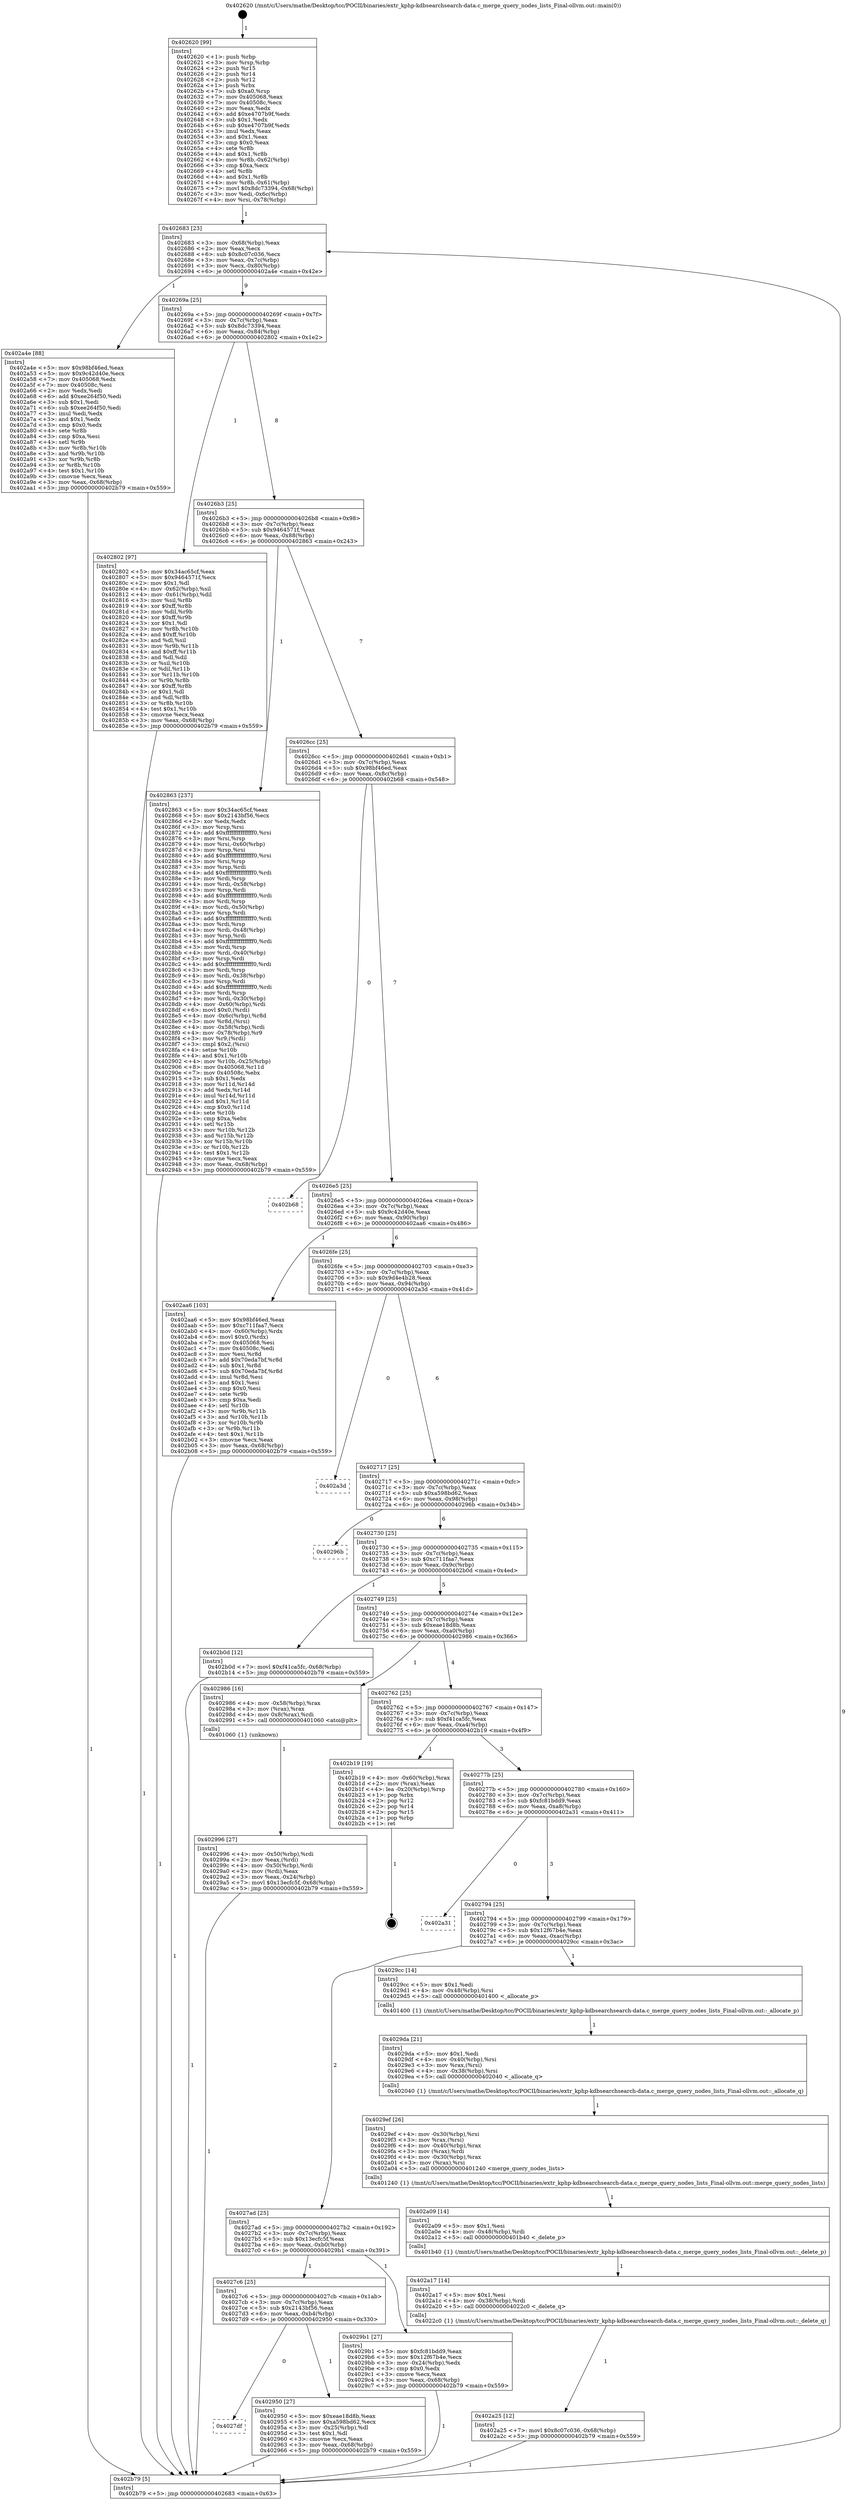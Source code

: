 digraph "0x402620" {
  label = "0x402620 (/mnt/c/Users/mathe/Desktop/tcc/POCII/binaries/extr_kphp-kdbsearchsearch-data.c_merge_query_nodes_lists_Final-ollvm.out::main(0))"
  labelloc = "t"
  node[shape=record]

  Entry [label="",width=0.3,height=0.3,shape=circle,fillcolor=black,style=filled]
  "0x402683" [label="{
     0x402683 [23]\l
     | [instrs]\l
     &nbsp;&nbsp;0x402683 \<+3\>: mov -0x68(%rbp),%eax\l
     &nbsp;&nbsp;0x402686 \<+2\>: mov %eax,%ecx\l
     &nbsp;&nbsp;0x402688 \<+6\>: sub $0x8c07c036,%ecx\l
     &nbsp;&nbsp;0x40268e \<+3\>: mov %eax,-0x7c(%rbp)\l
     &nbsp;&nbsp;0x402691 \<+3\>: mov %ecx,-0x80(%rbp)\l
     &nbsp;&nbsp;0x402694 \<+6\>: je 0000000000402a4e \<main+0x42e\>\l
  }"]
  "0x402a4e" [label="{
     0x402a4e [88]\l
     | [instrs]\l
     &nbsp;&nbsp;0x402a4e \<+5\>: mov $0x98bf46ed,%eax\l
     &nbsp;&nbsp;0x402a53 \<+5\>: mov $0x9c42d40e,%ecx\l
     &nbsp;&nbsp;0x402a58 \<+7\>: mov 0x405068,%edx\l
     &nbsp;&nbsp;0x402a5f \<+7\>: mov 0x40508c,%esi\l
     &nbsp;&nbsp;0x402a66 \<+2\>: mov %edx,%edi\l
     &nbsp;&nbsp;0x402a68 \<+6\>: add $0xee264f50,%edi\l
     &nbsp;&nbsp;0x402a6e \<+3\>: sub $0x1,%edi\l
     &nbsp;&nbsp;0x402a71 \<+6\>: sub $0xee264f50,%edi\l
     &nbsp;&nbsp;0x402a77 \<+3\>: imul %edi,%edx\l
     &nbsp;&nbsp;0x402a7a \<+3\>: and $0x1,%edx\l
     &nbsp;&nbsp;0x402a7d \<+3\>: cmp $0x0,%edx\l
     &nbsp;&nbsp;0x402a80 \<+4\>: sete %r8b\l
     &nbsp;&nbsp;0x402a84 \<+3\>: cmp $0xa,%esi\l
     &nbsp;&nbsp;0x402a87 \<+4\>: setl %r9b\l
     &nbsp;&nbsp;0x402a8b \<+3\>: mov %r8b,%r10b\l
     &nbsp;&nbsp;0x402a8e \<+3\>: and %r9b,%r10b\l
     &nbsp;&nbsp;0x402a91 \<+3\>: xor %r9b,%r8b\l
     &nbsp;&nbsp;0x402a94 \<+3\>: or %r8b,%r10b\l
     &nbsp;&nbsp;0x402a97 \<+4\>: test $0x1,%r10b\l
     &nbsp;&nbsp;0x402a9b \<+3\>: cmovne %ecx,%eax\l
     &nbsp;&nbsp;0x402a9e \<+3\>: mov %eax,-0x68(%rbp)\l
     &nbsp;&nbsp;0x402aa1 \<+5\>: jmp 0000000000402b79 \<main+0x559\>\l
  }"]
  "0x40269a" [label="{
     0x40269a [25]\l
     | [instrs]\l
     &nbsp;&nbsp;0x40269a \<+5\>: jmp 000000000040269f \<main+0x7f\>\l
     &nbsp;&nbsp;0x40269f \<+3\>: mov -0x7c(%rbp),%eax\l
     &nbsp;&nbsp;0x4026a2 \<+5\>: sub $0x8dc73394,%eax\l
     &nbsp;&nbsp;0x4026a7 \<+6\>: mov %eax,-0x84(%rbp)\l
     &nbsp;&nbsp;0x4026ad \<+6\>: je 0000000000402802 \<main+0x1e2\>\l
  }"]
  Exit [label="",width=0.3,height=0.3,shape=circle,fillcolor=black,style=filled,peripheries=2]
  "0x402802" [label="{
     0x402802 [97]\l
     | [instrs]\l
     &nbsp;&nbsp;0x402802 \<+5\>: mov $0x34ac65cf,%eax\l
     &nbsp;&nbsp;0x402807 \<+5\>: mov $0x9464571f,%ecx\l
     &nbsp;&nbsp;0x40280c \<+2\>: mov $0x1,%dl\l
     &nbsp;&nbsp;0x40280e \<+4\>: mov -0x62(%rbp),%sil\l
     &nbsp;&nbsp;0x402812 \<+4\>: mov -0x61(%rbp),%dil\l
     &nbsp;&nbsp;0x402816 \<+3\>: mov %sil,%r8b\l
     &nbsp;&nbsp;0x402819 \<+4\>: xor $0xff,%r8b\l
     &nbsp;&nbsp;0x40281d \<+3\>: mov %dil,%r9b\l
     &nbsp;&nbsp;0x402820 \<+4\>: xor $0xff,%r9b\l
     &nbsp;&nbsp;0x402824 \<+3\>: xor $0x1,%dl\l
     &nbsp;&nbsp;0x402827 \<+3\>: mov %r8b,%r10b\l
     &nbsp;&nbsp;0x40282a \<+4\>: and $0xff,%r10b\l
     &nbsp;&nbsp;0x40282e \<+3\>: and %dl,%sil\l
     &nbsp;&nbsp;0x402831 \<+3\>: mov %r9b,%r11b\l
     &nbsp;&nbsp;0x402834 \<+4\>: and $0xff,%r11b\l
     &nbsp;&nbsp;0x402838 \<+3\>: and %dl,%dil\l
     &nbsp;&nbsp;0x40283b \<+3\>: or %sil,%r10b\l
     &nbsp;&nbsp;0x40283e \<+3\>: or %dil,%r11b\l
     &nbsp;&nbsp;0x402841 \<+3\>: xor %r11b,%r10b\l
     &nbsp;&nbsp;0x402844 \<+3\>: or %r9b,%r8b\l
     &nbsp;&nbsp;0x402847 \<+4\>: xor $0xff,%r8b\l
     &nbsp;&nbsp;0x40284b \<+3\>: or $0x1,%dl\l
     &nbsp;&nbsp;0x40284e \<+3\>: and %dl,%r8b\l
     &nbsp;&nbsp;0x402851 \<+3\>: or %r8b,%r10b\l
     &nbsp;&nbsp;0x402854 \<+4\>: test $0x1,%r10b\l
     &nbsp;&nbsp;0x402858 \<+3\>: cmovne %ecx,%eax\l
     &nbsp;&nbsp;0x40285b \<+3\>: mov %eax,-0x68(%rbp)\l
     &nbsp;&nbsp;0x40285e \<+5\>: jmp 0000000000402b79 \<main+0x559\>\l
  }"]
  "0x4026b3" [label="{
     0x4026b3 [25]\l
     | [instrs]\l
     &nbsp;&nbsp;0x4026b3 \<+5\>: jmp 00000000004026b8 \<main+0x98\>\l
     &nbsp;&nbsp;0x4026b8 \<+3\>: mov -0x7c(%rbp),%eax\l
     &nbsp;&nbsp;0x4026bb \<+5\>: sub $0x9464571f,%eax\l
     &nbsp;&nbsp;0x4026c0 \<+6\>: mov %eax,-0x88(%rbp)\l
     &nbsp;&nbsp;0x4026c6 \<+6\>: je 0000000000402863 \<main+0x243\>\l
  }"]
  "0x402b79" [label="{
     0x402b79 [5]\l
     | [instrs]\l
     &nbsp;&nbsp;0x402b79 \<+5\>: jmp 0000000000402683 \<main+0x63\>\l
  }"]
  "0x402620" [label="{
     0x402620 [99]\l
     | [instrs]\l
     &nbsp;&nbsp;0x402620 \<+1\>: push %rbp\l
     &nbsp;&nbsp;0x402621 \<+3\>: mov %rsp,%rbp\l
     &nbsp;&nbsp;0x402624 \<+2\>: push %r15\l
     &nbsp;&nbsp;0x402626 \<+2\>: push %r14\l
     &nbsp;&nbsp;0x402628 \<+2\>: push %r12\l
     &nbsp;&nbsp;0x40262a \<+1\>: push %rbx\l
     &nbsp;&nbsp;0x40262b \<+7\>: sub $0xa0,%rsp\l
     &nbsp;&nbsp;0x402632 \<+7\>: mov 0x405068,%eax\l
     &nbsp;&nbsp;0x402639 \<+7\>: mov 0x40508c,%ecx\l
     &nbsp;&nbsp;0x402640 \<+2\>: mov %eax,%edx\l
     &nbsp;&nbsp;0x402642 \<+6\>: add $0xe4707b9f,%edx\l
     &nbsp;&nbsp;0x402648 \<+3\>: sub $0x1,%edx\l
     &nbsp;&nbsp;0x40264b \<+6\>: sub $0xe4707b9f,%edx\l
     &nbsp;&nbsp;0x402651 \<+3\>: imul %edx,%eax\l
     &nbsp;&nbsp;0x402654 \<+3\>: and $0x1,%eax\l
     &nbsp;&nbsp;0x402657 \<+3\>: cmp $0x0,%eax\l
     &nbsp;&nbsp;0x40265a \<+4\>: sete %r8b\l
     &nbsp;&nbsp;0x40265e \<+4\>: and $0x1,%r8b\l
     &nbsp;&nbsp;0x402662 \<+4\>: mov %r8b,-0x62(%rbp)\l
     &nbsp;&nbsp;0x402666 \<+3\>: cmp $0xa,%ecx\l
     &nbsp;&nbsp;0x402669 \<+4\>: setl %r8b\l
     &nbsp;&nbsp;0x40266d \<+4\>: and $0x1,%r8b\l
     &nbsp;&nbsp;0x402671 \<+4\>: mov %r8b,-0x61(%rbp)\l
     &nbsp;&nbsp;0x402675 \<+7\>: movl $0x8dc73394,-0x68(%rbp)\l
     &nbsp;&nbsp;0x40267c \<+3\>: mov %edi,-0x6c(%rbp)\l
     &nbsp;&nbsp;0x40267f \<+4\>: mov %rsi,-0x78(%rbp)\l
  }"]
  "0x402a25" [label="{
     0x402a25 [12]\l
     | [instrs]\l
     &nbsp;&nbsp;0x402a25 \<+7\>: movl $0x8c07c036,-0x68(%rbp)\l
     &nbsp;&nbsp;0x402a2c \<+5\>: jmp 0000000000402b79 \<main+0x559\>\l
  }"]
  "0x402863" [label="{
     0x402863 [237]\l
     | [instrs]\l
     &nbsp;&nbsp;0x402863 \<+5\>: mov $0x34ac65cf,%eax\l
     &nbsp;&nbsp;0x402868 \<+5\>: mov $0x2143bf56,%ecx\l
     &nbsp;&nbsp;0x40286d \<+2\>: xor %edx,%edx\l
     &nbsp;&nbsp;0x40286f \<+3\>: mov %rsp,%rsi\l
     &nbsp;&nbsp;0x402872 \<+4\>: add $0xfffffffffffffff0,%rsi\l
     &nbsp;&nbsp;0x402876 \<+3\>: mov %rsi,%rsp\l
     &nbsp;&nbsp;0x402879 \<+4\>: mov %rsi,-0x60(%rbp)\l
     &nbsp;&nbsp;0x40287d \<+3\>: mov %rsp,%rsi\l
     &nbsp;&nbsp;0x402880 \<+4\>: add $0xfffffffffffffff0,%rsi\l
     &nbsp;&nbsp;0x402884 \<+3\>: mov %rsi,%rsp\l
     &nbsp;&nbsp;0x402887 \<+3\>: mov %rsp,%rdi\l
     &nbsp;&nbsp;0x40288a \<+4\>: add $0xfffffffffffffff0,%rdi\l
     &nbsp;&nbsp;0x40288e \<+3\>: mov %rdi,%rsp\l
     &nbsp;&nbsp;0x402891 \<+4\>: mov %rdi,-0x58(%rbp)\l
     &nbsp;&nbsp;0x402895 \<+3\>: mov %rsp,%rdi\l
     &nbsp;&nbsp;0x402898 \<+4\>: add $0xfffffffffffffff0,%rdi\l
     &nbsp;&nbsp;0x40289c \<+3\>: mov %rdi,%rsp\l
     &nbsp;&nbsp;0x40289f \<+4\>: mov %rdi,-0x50(%rbp)\l
     &nbsp;&nbsp;0x4028a3 \<+3\>: mov %rsp,%rdi\l
     &nbsp;&nbsp;0x4028a6 \<+4\>: add $0xfffffffffffffff0,%rdi\l
     &nbsp;&nbsp;0x4028aa \<+3\>: mov %rdi,%rsp\l
     &nbsp;&nbsp;0x4028ad \<+4\>: mov %rdi,-0x48(%rbp)\l
     &nbsp;&nbsp;0x4028b1 \<+3\>: mov %rsp,%rdi\l
     &nbsp;&nbsp;0x4028b4 \<+4\>: add $0xfffffffffffffff0,%rdi\l
     &nbsp;&nbsp;0x4028b8 \<+3\>: mov %rdi,%rsp\l
     &nbsp;&nbsp;0x4028bb \<+4\>: mov %rdi,-0x40(%rbp)\l
     &nbsp;&nbsp;0x4028bf \<+3\>: mov %rsp,%rdi\l
     &nbsp;&nbsp;0x4028c2 \<+4\>: add $0xfffffffffffffff0,%rdi\l
     &nbsp;&nbsp;0x4028c6 \<+3\>: mov %rdi,%rsp\l
     &nbsp;&nbsp;0x4028c9 \<+4\>: mov %rdi,-0x38(%rbp)\l
     &nbsp;&nbsp;0x4028cd \<+3\>: mov %rsp,%rdi\l
     &nbsp;&nbsp;0x4028d0 \<+4\>: add $0xfffffffffffffff0,%rdi\l
     &nbsp;&nbsp;0x4028d4 \<+3\>: mov %rdi,%rsp\l
     &nbsp;&nbsp;0x4028d7 \<+4\>: mov %rdi,-0x30(%rbp)\l
     &nbsp;&nbsp;0x4028db \<+4\>: mov -0x60(%rbp),%rdi\l
     &nbsp;&nbsp;0x4028df \<+6\>: movl $0x0,(%rdi)\l
     &nbsp;&nbsp;0x4028e5 \<+4\>: mov -0x6c(%rbp),%r8d\l
     &nbsp;&nbsp;0x4028e9 \<+3\>: mov %r8d,(%rsi)\l
     &nbsp;&nbsp;0x4028ec \<+4\>: mov -0x58(%rbp),%rdi\l
     &nbsp;&nbsp;0x4028f0 \<+4\>: mov -0x78(%rbp),%r9\l
     &nbsp;&nbsp;0x4028f4 \<+3\>: mov %r9,(%rdi)\l
     &nbsp;&nbsp;0x4028f7 \<+3\>: cmpl $0x2,(%rsi)\l
     &nbsp;&nbsp;0x4028fa \<+4\>: setne %r10b\l
     &nbsp;&nbsp;0x4028fe \<+4\>: and $0x1,%r10b\l
     &nbsp;&nbsp;0x402902 \<+4\>: mov %r10b,-0x25(%rbp)\l
     &nbsp;&nbsp;0x402906 \<+8\>: mov 0x405068,%r11d\l
     &nbsp;&nbsp;0x40290e \<+7\>: mov 0x40508c,%ebx\l
     &nbsp;&nbsp;0x402915 \<+3\>: sub $0x1,%edx\l
     &nbsp;&nbsp;0x402918 \<+3\>: mov %r11d,%r14d\l
     &nbsp;&nbsp;0x40291b \<+3\>: add %edx,%r14d\l
     &nbsp;&nbsp;0x40291e \<+4\>: imul %r14d,%r11d\l
     &nbsp;&nbsp;0x402922 \<+4\>: and $0x1,%r11d\l
     &nbsp;&nbsp;0x402926 \<+4\>: cmp $0x0,%r11d\l
     &nbsp;&nbsp;0x40292a \<+4\>: sete %r10b\l
     &nbsp;&nbsp;0x40292e \<+3\>: cmp $0xa,%ebx\l
     &nbsp;&nbsp;0x402931 \<+4\>: setl %r15b\l
     &nbsp;&nbsp;0x402935 \<+3\>: mov %r10b,%r12b\l
     &nbsp;&nbsp;0x402938 \<+3\>: and %r15b,%r12b\l
     &nbsp;&nbsp;0x40293b \<+3\>: xor %r15b,%r10b\l
     &nbsp;&nbsp;0x40293e \<+3\>: or %r10b,%r12b\l
     &nbsp;&nbsp;0x402941 \<+4\>: test $0x1,%r12b\l
     &nbsp;&nbsp;0x402945 \<+3\>: cmovne %ecx,%eax\l
     &nbsp;&nbsp;0x402948 \<+3\>: mov %eax,-0x68(%rbp)\l
     &nbsp;&nbsp;0x40294b \<+5\>: jmp 0000000000402b79 \<main+0x559\>\l
  }"]
  "0x4026cc" [label="{
     0x4026cc [25]\l
     | [instrs]\l
     &nbsp;&nbsp;0x4026cc \<+5\>: jmp 00000000004026d1 \<main+0xb1\>\l
     &nbsp;&nbsp;0x4026d1 \<+3\>: mov -0x7c(%rbp),%eax\l
     &nbsp;&nbsp;0x4026d4 \<+5\>: sub $0x98bf46ed,%eax\l
     &nbsp;&nbsp;0x4026d9 \<+6\>: mov %eax,-0x8c(%rbp)\l
     &nbsp;&nbsp;0x4026df \<+6\>: je 0000000000402b68 \<main+0x548\>\l
  }"]
  "0x402a17" [label="{
     0x402a17 [14]\l
     | [instrs]\l
     &nbsp;&nbsp;0x402a17 \<+5\>: mov $0x1,%esi\l
     &nbsp;&nbsp;0x402a1c \<+4\>: mov -0x38(%rbp),%rdi\l
     &nbsp;&nbsp;0x402a20 \<+5\>: call 00000000004022c0 \<_delete_q\>\l
     | [calls]\l
     &nbsp;&nbsp;0x4022c0 \{1\} (/mnt/c/Users/mathe/Desktop/tcc/POCII/binaries/extr_kphp-kdbsearchsearch-data.c_merge_query_nodes_lists_Final-ollvm.out::_delete_q)\l
  }"]
  "0x402a09" [label="{
     0x402a09 [14]\l
     | [instrs]\l
     &nbsp;&nbsp;0x402a09 \<+5\>: mov $0x1,%esi\l
     &nbsp;&nbsp;0x402a0e \<+4\>: mov -0x48(%rbp),%rdi\l
     &nbsp;&nbsp;0x402a12 \<+5\>: call 0000000000401b40 \<_delete_p\>\l
     | [calls]\l
     &nbsp;&nbsp;0x401b40 \{1\} (/mnt/c/Users/mathe/Desktop/tcc/POCII/binaries/extr_kphp-kdbsearchsearch-data.c_merge_query_nodes_lists_Final-ollvm.out::_delete_p)\l
  }"]
  "0x402b68" [label="{
     0x402b68\l
  }", style=dashed]
  "0x4026e5" [label="{
     0x4026e5 [25]\l
     | [instrs]\l
     &nbsp;&nbsp;0x4026e5 \<+5\>: jmp 00000000004026ea \<main+0xca\>\l
     &nbsp;&nbsp;0x4026ea \<+3\>: mov -0x7c(%rbp),%eax\l
     &nbsp;&nbsp;0x4026ed \<+5\>: sub $0x9c42d40e,%eax\l
     &nbsp;&nbsp;0x4026f2 \<+6\>: mov %eax,-0x90(%rbp)\l
     &nbsp;&nbsp;0x4026f8 \<+6\>: je 0000000000402aa6 \<main+0x486\>\l
  }"]
  "0x4029ef" [label="{
     0x4029ef [26]\l
     | [instrs]\l
     &nbsp;&nbsp;0x4029ef \<+4\>: mov -0x30(%rbp),%rsi\l
     &nbsp;&nbsp;0x4029f3 \<+3\>: mov %rax,(%rsi)\l
     &nbsp;&nbsp;0x4029f6 \<+4\>: mov -0x40(%rbp),%rax\l
     &nbsp;&nbsp;0x4029fa \<+3\>: mov (%rax),%rdi\l
     &nbsp;&nbsp;0x4029fd \<+4\>: mov -0x30(%rbp),%rax\l
     &nbsp;&nbsp;0x402a01 \<+3\>: mov (%rax),%rsi\l
     &nbsp;&nbsp;0x402a04 \<+5\>: call 0000000000401240 \<merge_query_nodes_lists\>\l
     | [calls]\l
     &nbsp;&nbsp;0x401240 \{1\} (/mnt/c/Users/mathe/Desktop/tcc/POCII/binaries/extr_kphp-kdbsearchsearch-data.c_merge_query_nodes_lists_Final-ollvm.out::merge_query_nodes_lists)\l
  }"]
  "0x402aa6" [label="{
     0x402aa6 [103]\l
     | [instrs]\l
     &nbsp;&nbsp;0x402aa6 \<+5\>: mov $0x98bf46ed,%eax\l
     &nbsp;&nbsp;0x402aab \<+5\>: mov $0xc711faa7,%ecx\l
     &nbsp;&nbsp;0x402ab0 \<+4\>: mov -0x60(%rbp),%rdx\l
     &nbsp;&nbsp;0x402ab4 \<+6\>: movl $0x0,(%rdx)\l
     &nbsp;&nbsp;0x402aba \<+7\>: mov 0x405068,%esi\l
     &nbsp;&nbsp;0x402ac1 \<+7\>: mov 0x40508c,%edi\l
     &nbsp;&nbsp;0x402ac8 \<+3\>: mov %esi,%r8d\l
     &nbsp;&nbsp;0x402acb \<+7\>: add $0x70eda7bf,%r8d\l
     &nbsp;&nbsp;0x402ad2 \<+4\>: sub $0x1,%r8d\l
     &nbsp;&nbsp;0x402ad6 \<+7\>: sub $0x70eda7bf,%r8d\l
     &nbsp;&nbsp;0x402add \<+4\>: imul %r8d,%esi\l
     &nbsp;&nbsp;0x402ae1 \<+3\>: and $0x1,%esi\l
     &nbsp;&nbsp;0x402ae4 \<+3\>: cmp $0x0,%esi\l
     &nbsp;&nbsp;0x402ae7 \<+4\>: sete %r9b\l
     &nbsp;&nbsp;0x402aeb \<+3\>: cmp $0xa,%edi\l
     &nbsp;&nbsp;0x402aee \<+4\>: setl %r10b\l
     &nbsp;&nbsp;0x402af2 \<+3\>: mov %r9b,%r11b\l
     &nbsp;&nbsp;0x402af5 \<+3\>: and %r10b,%r11b\l
     &nbsp;&nbsp;0x402af8 \<+3\>: xor %r10b,%r9b\l
     &nbsp;&nbsp;0x402afb \<+3\>: or %r9b,%r11b\l
     &nbsp;&nbsp;0x402afe \<+4\>: test $0x1,%r11b\l
     &nbsp;&nbsp;0x402b02 \<+3\>: cmovne %ecx,%eax\l
     &nbsp;&nbsp;0x402b05 \<+3\>: mov %eax,-0x68(%rbp)\l
     &nbsp;&nbsp;0x402b08 \<+5\>: jmp 0000000000402b79 \<main+0x559\>\l
  }"]
  "0x4026fe" [label="{
     0x4026fe [25]\l
     | [instrs]\l
     &nbsp;&nbsp;0x4026fe \<+5\>: jmp 0000000000402703 \<main+0xe3\>\l
     &nbsp;&nbsp;0x402703 \<+3\>: mov -0x7c(%rbp),%eax\l
     &nbsp;&nbsp;0x402706 \<+5\>: sub $0x9d4e4b28,%eax\l
     &nbsp;&nbsp;0x40270b \<+6\>: mov %eax,-0x94(%rbp)\l
     &nbsp;&nbsp;0x402711 \<+6\>: je 0000000000402a3d \<main+0x41d\>\l
  }"]
  "0x4029da" [label="{
     0x4029da [21]\l
     | [instrs]\l
     &nbsp;&nbsp;0x4029da \<+5\>: mov $0x1,%edi\l
     &nbsp;&nbsp;0x4029df \<+4\>: mov -0x40(%rbp),%rsi\l
     &nbsp;&nbsp;0x4029e3 \<+3\>: mov %rax,(%rsi)\l
     &nbsp;&nbsp;0x4029e6 \<+4\>: mov -0x38(%rbp),%rsi\l
     &nbsp;&nbsp;0x4029ea \<+5\>: call 0000000000402040 \<_allocate_q\>\l
     | [calls]\l
     &nbsp;&nbsp;0x402040 \{1\} (/mnt/c/Users/mathe/Desktop/tcc/POCII/binaries/extr_kphp-kdbsearchsearch-data.c_merge_query_nodes_lists_Final-ollvm.out::_allocate_q)\l
  }"]
  "0x402a3d" [label="{
     0x402a3d\l
  }", style=dashed]
  "0x402717" [label="{
     0x402717 [25]\l
     | [instrs]\l
     &nbsp;&nbsp;0x402717 \<+5\>: jmp 000000000040271c \<main+0xfc\>\l
     &nbsp;&nbsp;0x40271c \<+3\>: mov -0x7c(%rbp),%eax\l
     &nbsp;&nbsp;0x40271f \<+5\>: sub $0xa598bd62,%eax\l
     &nbsp;&nbsp;0x402724 \<+6\>: mov %eax,-0x98(%rbp)\l
     &nbsp;&nbsp;0x40272a \<+6\>: je 000000000040296b \<main+0x34b\>\l
  }"]
  "0x402996" [label="{
     0x402996 [27]\l
     | [instrs]\l
     &nbsp;&nbsp;0x402996 \<+4\>: mov -0x50(%rbp),%rdi\l
     &nbsp;&nbsp;0x40299a \<+2\>: mov %eax,(%rdi)\l
     &nbsp;&nbsp;0x40299c \<+4\>: mov -0x50(%rbp),%rdi\l
     &nbsp;&nbsp;0x4029a0 \<+2\>: mov (%rdi),%eax\l
     &nbsp;&nbsp;0x4029a2 \<+3\>: mov %eax,-0x24(%rbp)\l
     &nbsp;&nbsp;0x4029a5 \<+7\>: movl $0x13ecfc5f,-0x68(%rbp)\l
     &nbsp;&nbsp;0x4029ac \<+5\>: jmp 0000000000402b79 \<main+0x559\>\l
  }"]
  "0x40296b" [label="{
     0x40296b\l
  }", style=dashed]
  "0x402730" [label="{
     0x402730 [25]\l
     | [instrs]\l
     &nbsp;&nbsp;0x402730 \<+5\>: jmp 0000000000402735 \<main+0x115\>\l
     &nbsp;&nbsp;0x402735 \<+3\>: mov -0x7c(%rbp),%eax\l
     &nbsp;&nbsp;0x402738 \<+5\>: sub $0xc711faa7,%eax\l
     &nbsp;&nbsp;0x40273d \<+6\>: mov %eax,-0x9c(%rbp)\l
     &nbsp;&nbsp;0x402743 \<+6\>: je 0000000000402b0d \<main+0x4ed\>\l
  }"]
  "0x4027df" [label="{
     0x4027df\l
  }", style=dashed]
  "0x402b0d" [label="{
     0x402b0d [12]\l
     | [instrs]\l
     &nbsp;&nbsp;0x402b0d \<+7\>: movl $0xf41ca5fc,-0x68(%rbp)\l
     &nbsp;&nbsp;0x402b14 \<+5\>: jmp 0000000000402b79 \<main+0x559\>\l
  }"]
  "0x402749" [label="{
     0x402749 [25]\l
     | [instrs]\l
     &nbsp;&nbsp;0x402749 \<+5\>: jmp 000000000040274e \<main+0x12e\>\l
     &nbsp;&nbsp;0x40274e \<+3\>: mov -0x7c(%rbp),%eax\l
     &nbsp;&nbsp;0x402751 \<+5\>: sub $0xeae18d8b,%eax\l
     &nbsp;&nbsp;0x402756 \<+6\>: mov %eax,-0xa0(%rbp)\l
     &nbsp;&nbsp;0x40275c \<+6\>: je 0000000000402986 \<main+0x366\>\l
  }"]
  "0x402950" [label="{
     0x402950 [27]\l
     | [instrs]\l
     &nbsp;&nbsp;0x402950 \<+5\>: mov $0xeae18d8b,%eax\l
     &nbsp;&nbsp;0x402955 \<+5\>: mov $0xa598bd62,%ecx\l
     &nbsp;&nbsp;0x40295a \<+3\>: mov -0x25(%rbp),%dl\l
     &nbsp;&nbsp;0x40295d \<+3\>: test $0x1,%dl\l
     &nbsp;&nbsp;0x402960 \<+3\>: cmovne %ecx,%eax\l
     &nbsp;&nbsp;0x402963 \<+3\>: mov %eax,-0x68(%rbp)\l
     &nbsp;&nbsp;0x402966 \<+5\>: jmp 0000000000402b79 \<main+0x559\>\l
  }"]
  "0x402986" [label="{
     0x402986 [16]\l
     | [instrs]\l
     &nbsp;&nbsp;0x402986 \<+4\>: mov -0x58(%rbp),%rax\l
     &nbsp;&nbsp;0x40298a \<+3\>: mov (%rax),%rax\l
     &nbsp;&nbsp;0x40298d \<+4\>: mov 0x8(%rax),%rdi\l
     &nbsp;&nbsp;0x402991 \<+5\>: call 0000000000401060 \<atoi@plt\>\l
     | [calls]\l
     &nbsp;&nbsp;0x401060 \{1\} (unknown)\l
  }"]
  "0x402762" [label="{
     0x402762 [25]\l
     | [instrs]\l
     &nbsp;&nbsp;0x402762 \<+5\>: jmp 0000000000402767 \<main+0x147\>\l
     &nbsp;&nbsp;0x402767 \<+3\>: mov -0x7c(%rbp),%eax\l
     &nbsp;&nbsp;0x40276a \<+5\>: sub $0xf41ca5fc,%eax\l
     &nbsp;&nbsp;0x40276f \<+6\>: mov %eax,-0xa4(%rbp)\l
     &nbsp;&nbsp;0x402775 \<+6\>: je 0000000000402b19 \<main+0x4f9\>\l
  }"]
  "0x4027c6" [label="{
     0x4027c6 [25]\l
     | [instrs]\l
     &nbsp;&nbsp;0x4027c6 \<+5\>: jmp 00000000004027cb \<main+0x1ab\>\l
     &nbsp;&nbsp;0x4027cb \<+3\>: mov -0x7c(%rbp),%eax\l
     &nbsp;&nbsp;0x4027ce \<+5\>: sub $0x2143bf56,%eax\l
     &nbsp;&nbsp;0x4027d3 \<+6\>: mov %eax,-0xb4(%rbp)\l
     &nbsp;&nbsp;0x4027d9 \<+6\>: je 0000000000402950 \<main+0x330\>\l
  }"]
  "0x402b19" [label="{
     0x402b19 [19]\l
     | [instrs]\l
     &nbsp;&nbsp;0x402b19 \<+4\>: mov -0x60(%rbp),%rax\l
     &nbsp;&nbsp;0x402b1d \<+2\>: mov (%rax),%eax\l
     &nbsp;&nbsp;0x402b1f \<+4\>: lea -0x20(%rbp),%rsp\l
     &nbsp;&nbsp;0x402b23 \<+1\>: pop %rbx\l
     &nbsp;&nbsp;0x402b24 \<+2\>: pop %r12\l
     &nbsp;&nbsp;0x402b26 \<+2\>: pop %r14\l
     &nbsp;&nbsp;0x402b28 \<+2\>: pop %r15\l
     &nbsp;&nbsp;0x402b2a \<+1\>: pop %rbp\l
     &nbsp;&nbsp;0x402b2b \<+1\>: ret\l
  }"]
  "0x40277b" [label="{
     0x40277b [25]\l
     | [instrs]\l
     &nbsp;&nbsp;0x40277b \<+5\>: jmp 0000000000402780 \<main+0x160\>\l
     &nbsp;&nbsp;0x402780 \<+3\>: mov -0x7c(%rbp),%eax\l
     &nbsp;&nbsp;0x402783 \<+5\>: sub $0xfc81bdd9,%eax\l
     &nbsp;&nbsp;0x402788 \<+6\>: mov %eax,-0xa8(%rbp)\l
     &nbsp;&nbsp;0x40278e \<+6\>: je 0000000000402a31 \<main+0x411\>\l
  }"]
  "0x4029b1" [label="{
     0x4029b1 [27]\l
     | [instrs]\l
     &nbsp;&nbsp;0x4029b1 \<+5\>: mov $0xfc81bdd9,%eax\l
     &nbsp;&nbsp;0x4029b6 \<+5\>: mov $0x12f67b4e,%ecx\l
     &nbsp;&nbsp;0x4029bb \<+3\>: mov -0x24(%rbp),%edx\l
     &nbsp;&nbsp;0x4029be \<+3\>: cmp $0x0,%edx\l
     &nbsp;&nbsp;0x4029c1 \<+3\>: cmove %ecx,%eax\l
     &nbsp;&nbsp;0x4029c4 \<+3\>: mov %eax,-0x68(%rbp)\l
     &nbsp;&nbsp;0x4029c7 \<+5\>: jmp 0000000000402b79 \<main+0x559\>\l
  }"]
  "0x402a31" [label="{
     0x402a31\l
  }", style=dashed]
  "0x402794" [label="{
     0x402794 [25]\l
     | [instrs]\l
     &nbsp;&nbsp;0x402794 \<+5\>: jmp 0000000000402799 \<main+0x179\>\l
     &nbsp;&nbsp;0x402799 \<+3\>: mov -0x7c(%rbp),%eax\l
     &nbsp;&nbsp;0x40279c \<+5\>: sub $0x12f67b4e,%eax\l
     &nbsp;&nbsp;0x4027a1 \<+6\>: mov %eax,-0xac(%rbp)\l
     &nbsp;&nbsp;0x4027a7 \<+6\>: je 00000000004029cc \<main+0x3ac\>\l
  }"]
  "0x4027ad" [label="{
     0x4027ad [25]\l
     | [instrs]\l
     &nbsp;&nbsp;0x4027ad \<+5\>: jmp 00000000004027b2 \<main+0x192\>\l
     &nbsp;&nbsp;0x4027b2 \<+3\>: mov -0x7c(%rbp),%eax\l
     &nbsp;&nbsp;0x4027b5 \<+5\>: sub $0x13ecfc5f,%eax\l
     &nbsp;&nbsp;0x4027ba \<+6\>: mov %eax,-0xb0(%rbp)\l
     &nbsp;&nbsp;0x4027c0 \<+6\>: je 00000000004029b1 \<main+0x391\>\l
  }"]
  "0x4029cc" [label="{
     0x4029cc [14]\l
     | [instrs]\l
     &nbsp;&nbsp;0x4029cc \<+5\>: mov $0x1,%edi\l
     &nbsp;&nbsp;0x4029d1 \<+4\>: mov -0x48(%rbp),%rsi\l
     &nbsp;&nbsp;0x4029d5 \<+5\>: call 0000000000401400 \<_allocate_p\>\l
     | [calls]\l
     &nbsp;&nbsp;0x401400 \{1\} (/mnt/c/Users/mathe/Desktop/tcc/POCII/binaries/extr_kphp-kdbsearchsearch-data.c_merge_query_nodes_lists_Final-ollvm.out::_allocate_p)\l
  }"]
  Entry -> "0x402620" [label=" 1"]
  "0x402683" -> "0x402a4e" [label=" 1"]
  "0x402683" -> "0x40269a" [label=" 9"]
  "0x402b19" -> Exit [label=" 1"]
  "0x40269a" -> "0x402802" [label=" 1"]
  "0x40269a" -> "0x4026b3" [label=" 8"]
  "0x402802" -> "0x402b79" [label=" 1"]
  "0x402620" -> "0x402683" [label=" 1"]
  "0x402b79" -> "0x402683" [label=" 9"]
  "0x402b0d" -> "0x402b79" [label=" 1"]
  "0x4026b3" -> "0x402863" [label=" 1"]
  "0x4026b3" -> "0x4026cc" [label=" 7"]
  "0x402aa6" -> "0x402b79" [label=" 1"]
  "0x402863" -> "0x402b79" [label=" 1"]
  "0x402a4e" -> "0x402b79" [label=" 1"]
  "0x4026cc" -> "0x402b68" [label=" 0"]
  "0x4026cc" -> "0x4026e5" [label=" 7"]
  "0x402a25" -> "0x402b79" [label=" 1"]
  "0x4026e5" -> "0x402aa6" [label=" 1"]
  "0x4026e5" -> "0x4026fe" [label=" 6"]
  "0x402a17" -> "0x402a25" [label=" 1"]
  "0x4026fe" -> "0x402a3d" [label=" 0"]
  "0x4026fe" -> "0x402717" [label=" 6"]
  "0x402a09" -> "0x402a17" [label=" 1"]
  "0x402717" -> "0x40296b" [label=" 0"]
  "0x402717" -> "0x402730" [label=" 6"]
  "0x4029ef" -> "0x402a09" [label=" 1"]
  "0x402730" -> "0x402b0d" [label=" 1"]
  "0x402730" -> "0x402749" [label=" 5"]
  "0x4029da" -> "0x4029ef" [label=" 1"]
  "0x402749" -> "0x402986" [label=" 1"]
  "0x402749" -> "0x402762" [label=" 4"]
  "0x4029cc" -> "0x4029da" [label=" 1"]
  "0x402762" -> "0x402b19" [label=" 1"]
  "0x402762" -> "0x40277b" [label=" 3"]
  "0x402996" -> "0x402b79" [label=" 1"]
  "0x40277b" -> "0x402a31" [label=" 0"]
  "0x40277b" -> "0x402794" [label=" 3"]
  "0x402986" -> "0x402996" [label=" 1"]
  "0x402794" -> "0x4029cc" [label=" 1"]
  "0x402794" -> "0x4027ad" [label=" 2"]
  "0x402950" -> "0x402b79" [label=" 1"]
  "0x4027ad" -> "0x4029b1" [label=" 1"]
  "0x4027ad" -> "0x4027c6" [label=" 1"]
  "0x4029b1" -> "0x402b79" [label=" 1"]
  "0x4027c6" -> "0x402950" [label=" 1"]
  "0x4027c6" -> "0x4027df" [label=" 0"]
}
